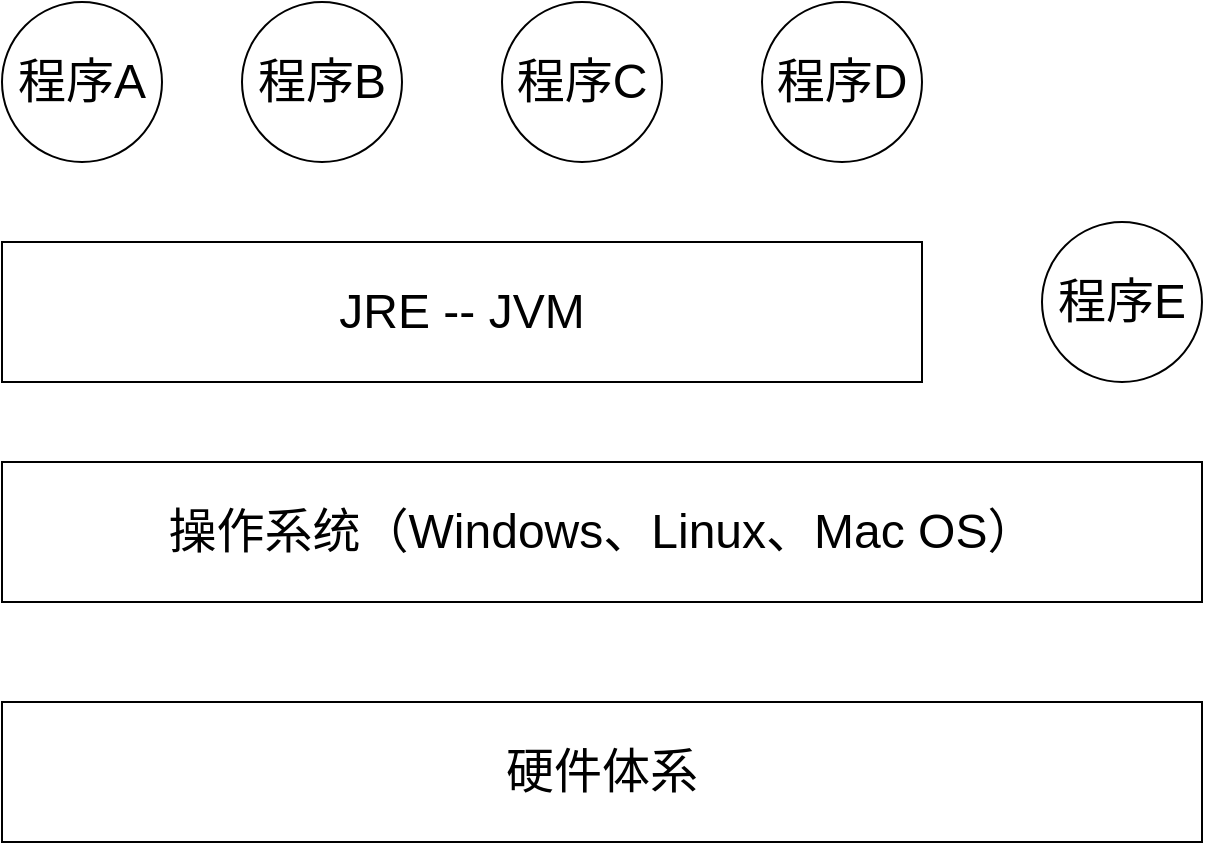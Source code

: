 <mxfile version="20.0.3" type="github">
  <diagram id="K4vAkyuHzr__zoMk4vQg" name="Page-1">
    <mxGraphModel dx="2066" dy="2217" grid="1" gridSize="10" guides="1" tooltips="1" connect="1" arrows="1" fold="1" page="1" pageScale="1" pageWidth="827" pageHeight="1169" math="0" shadow="0">
      <root>
        <mxCell id="0" />
        <mxCell id="1" parent="0" />
        <mxCell id="HxmhVXZMZb9d3OeHC13k-1" value="&lt;font style=&quot;font-size: 24px;&quot;&gt;操作系统（Windows、Linux、Mac OS）&lt;/font&gt;" style="rounded=0;whiteSpace=wrap;html=1;" parent="1" vertex="1">
          <mxGeometry x="140" y="200" width="600" height="70" as="geometry" />
        </mxCell>
        <mxCell id="HxmhVXZMZb9d3OeHC13k-2" value="JRE -- JVM" style="rounded=0;whiteSpace=wrap;html=1;fontSize=24;" parent="1" vertex="1">
          <mxGeometry x="140" y="90" width="460" height="70" as="geometry" />
        </mxCell>
        <mxCell id="HxmhVXZMZb9d3OeHC13k-3" value="程序A" style="ellipse;whiteSpace=wrap;html=1;aspect=fixed;fontSize=24;" parent="1" vertex="1">
          <mxGeometry x="140" y="-30" width="80" height="80" as="geometry" />
        </mxCell>
        <mxCell id="HxmhVXZMZb9d3OeHC13k-4" value="程序B" style="ellipse;whiteSpace=wrap;html=1;aspect=fixed;fontSize=24;" parent="1" vertex="1">
          <mxGeometry x="260" y="-30" width="80" height="80" as="geometry" />
        </mxCell>
        <mxCell id="HxmhVXZMZb9d3OeHC13k-5" value="程序C" style="ellipse;whiteSpace=wrap;html=1;aspect=fixed;fontSize=24;" parent="1" vertex="1">
          <mxGeometry x="390" y="-30" width="80" height="80" as="geometry" />
        </mxCell>
        <mxCell id="HxmhVXZMZb9d3OeHC13k-6" value="程序D" style="ellipse;whiteSpace=wrap;html=1;aspect=fixed;fontSize=24;" parent="1" vertex="1">
          <mxGeometry x="520" y="-30" width="80" height="80" as="geometry" />
        </mxCell>
        <mxCell id="HxmhVXZMZb9d3OeHC13k-7" value="程序E" style="ellipse;whiteSpace=wrap;html=1;aspect=fixed;fontSize=24;" parent="1" vertex="1">
          <mxGeometry x="660" y="80" width="80" height="80" as="geometry" />
        </mxCell>
        <mxCell id="HxmhVXZMZb9d3OeHC13k-8" value="&lt;font style=&quot;font-size: 24px;&quot;&gt;硬件体系&lt;/font&gt;" style="rounded=0;whiteSpace=wrap;html=1;" parent="1" vertex="1">
          <mxGeometry x="140" y="320" width="600" height="70" as="geometry" />
        </mxCell>
      </root>
    </mxGraphModel>
  </diagram>
</mxfile>
